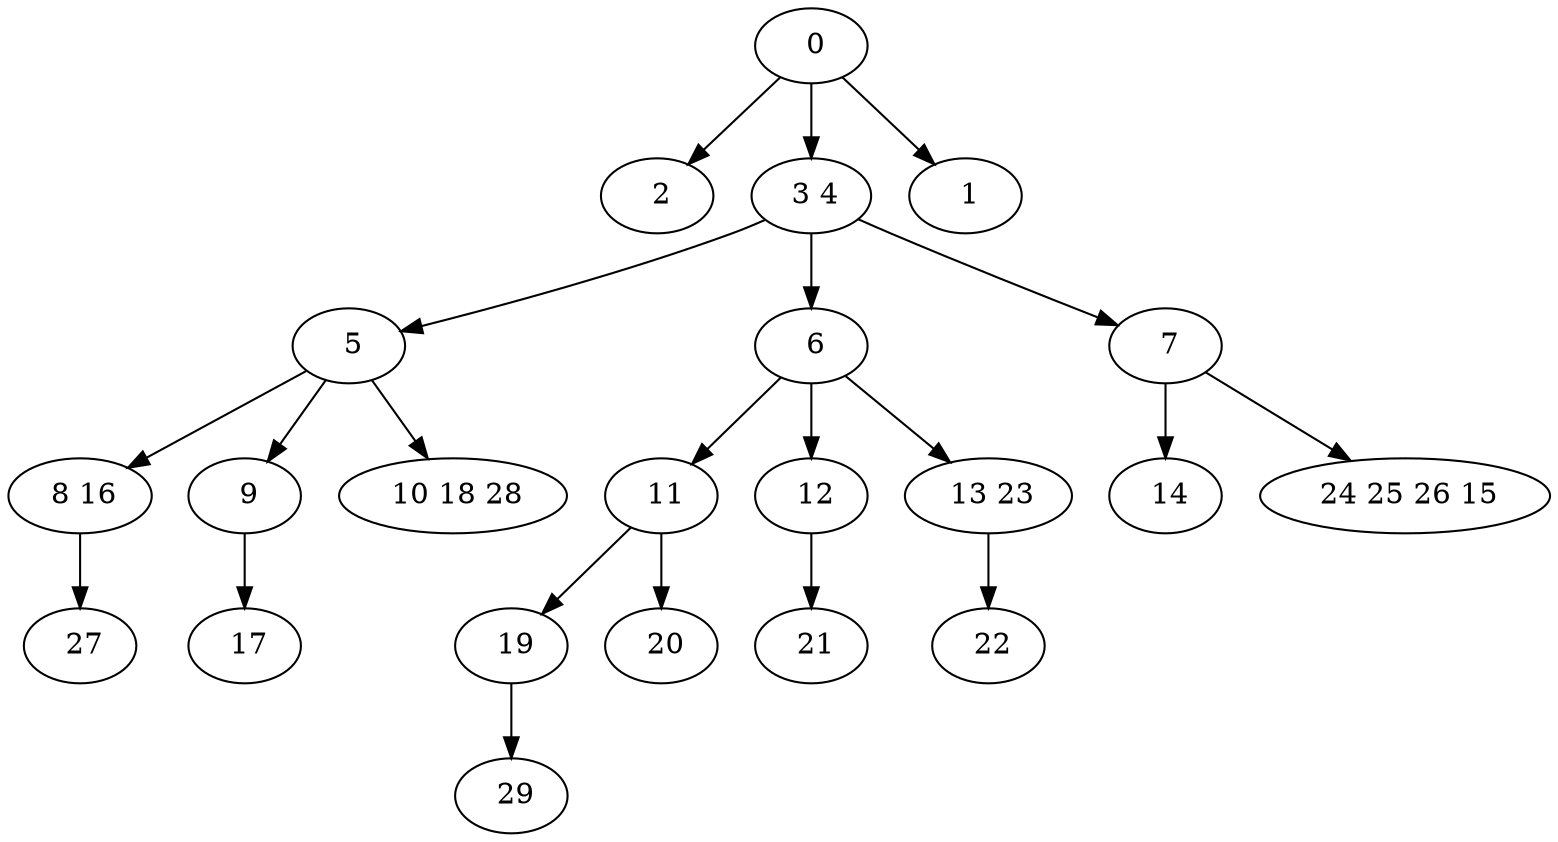 digraph mytree {
" 0" -> " 2";
" 0" -> " 3 4";
" 0" -> " 1";
" 2";
" 3 4" -> " 5";
" 3 4" -> " 6";
" 3 4" -> " 7";
" 5" -> " 8 16";
" 5" -> " 9";
" 5" -> " 10 18 28";
" 8 16" -> " 27";
" 9" -> " 17";
" 10 18 28";
" 1";
" 6" -> " 11";
" 6" -> " 12";
" 6" -> " 13 23";
" 11" -> " 19";
" 11" -> " 20";
" 12" -> " 21";
" 13 23" -> " 22";
" 7" -> " 14";
" 7" -> " 24 25 26 15";
" 14";
" 24 25 26 15";
" 17";
" 19" -> " 29";
" 20";
" 21";
" 27";
" 29";
" 22";
}
